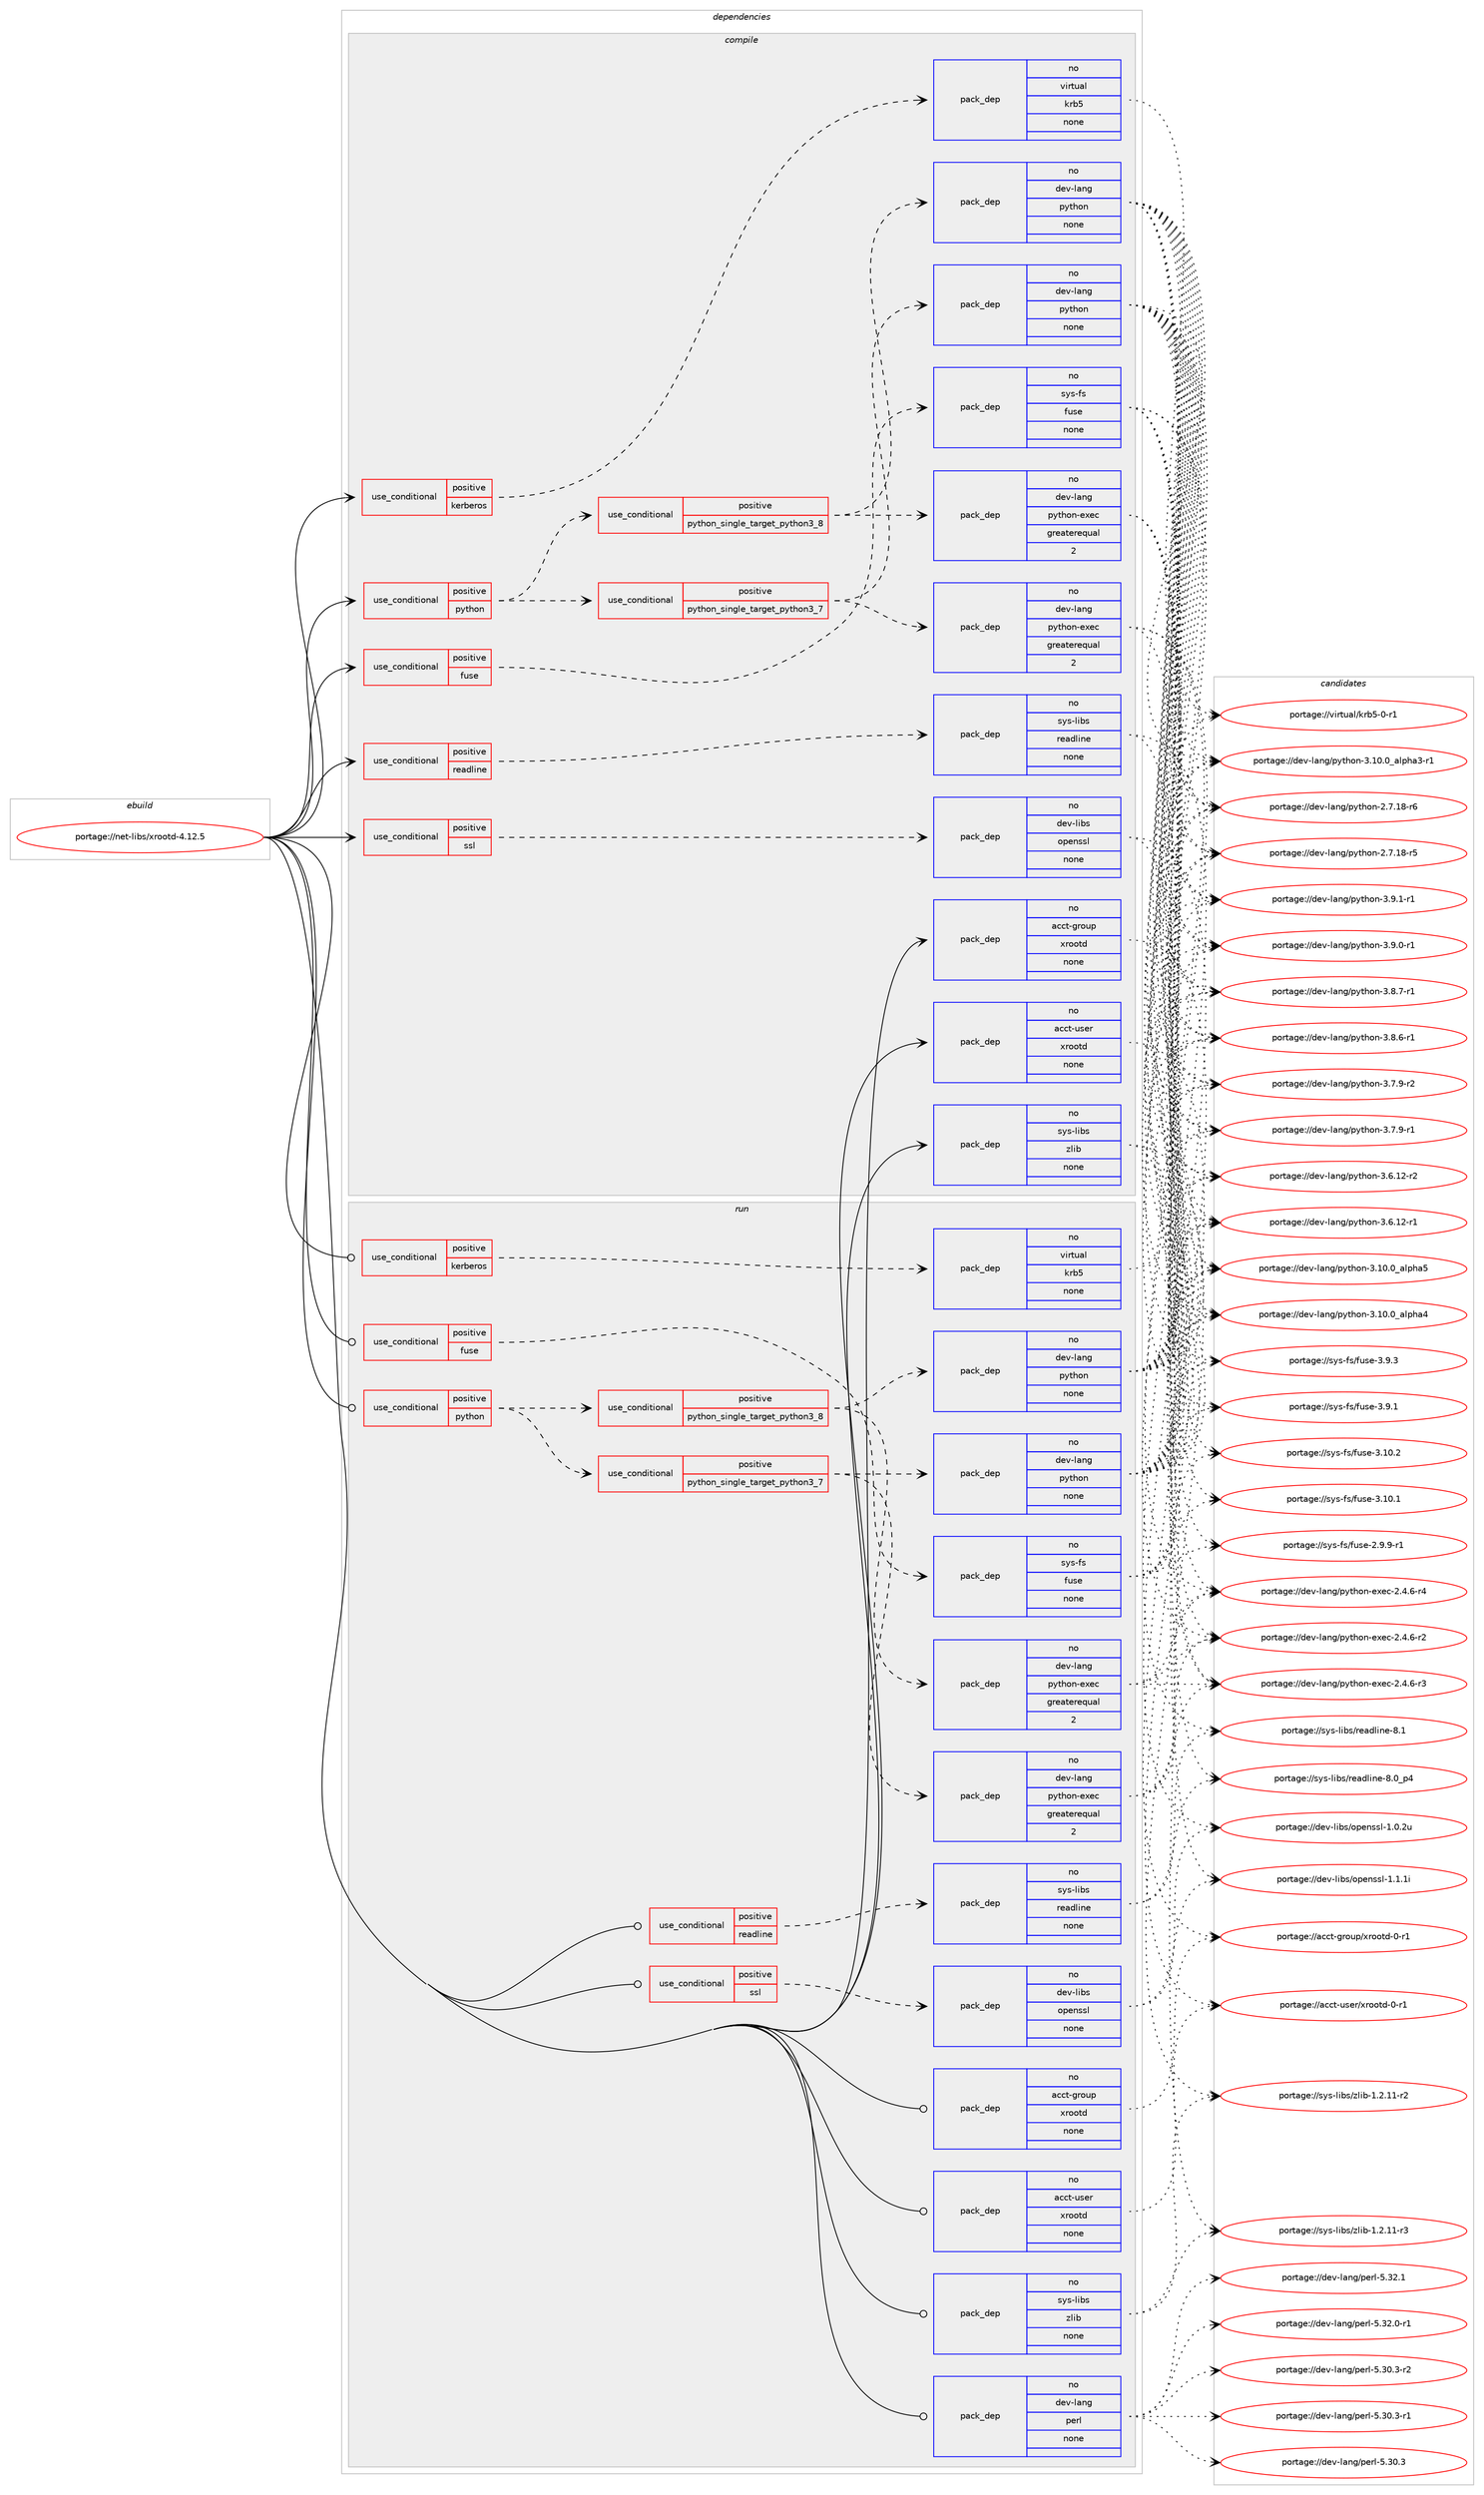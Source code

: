 digraph prolog {

# *************
# Graph options
# *************

newrank=true;
concentrate=true;
compound=true;
graph [rankdir=LR,fontname=Helvetica,fontsize=10,ranksep=1.5];#, ranksep=2.5, nodesep=0.2];
edge  [arrowhead=vee];
node  [fontname=Helvetica,fontsize=10];

# **********
# The ebuild
# **********

subgraph cluster_leftcol {
color=gray;
rank=same;
label=<<i>ebuild</i>>;
id [label="portage://net-libs/xrootd-4.12.5", color=red, width=4, href="../net-libs/xrootd-4.12.5.svg"];
}

# ****************
# The dependencies
# ****************

subgraph cluster_midcol {
color=gray;
label=<<i>dependencies</i>>;
subgraph cluster_compile {
fillcolor="#eeeeee";
style=filled;
label=<<i>compile</i>>;
subgraph cond6186 {
dependency19788 [label=<<TABLE BORDER="0" CELLBORDER="1" CELLSPACING="0" CELLPADDING="4"><TR><TD ROWSPAN="3" CELLPADDING="10">use_conditional</TD></TR><TR><TD>positive</TD></TR><TR><TD>fuse</TD></TR></TABLE>>, shape=none, color=red];
subgraph pack13419 {
dependency19789 [label=<<TABLE BORDER="0" CELLBORDER="1" CELLSPACING="0" CELLPADDING="4" WIDTH="220"><TR><TD ROWSPAN="6" CELLPADDING="30">pack_dep</TD></TR><TR><TD WIDTH="110">no</TD></TR><TR><TD>sys-fs</TD></TR><TR><TD>fuse</TD></TR><TR><TD>none</TD></TR><TR><TD></TD></TR></TABLE>>, shape=none, color=blue];
}
dependency19788:e -> dependency19789:w [weight=20,style="dashed",arrowhead="vee"];
}
id:e -> dependency19788:w [weight=20,style="solid",arrowhead="vee"];
subgraph cond6187 {
dependency19790 [label=<<TABLE BORDER="0" CELLBORDER="1" CELLSPACING="0" CELLPADDING="4"><TR><TD ROWSPAN="3" CELLPADDING="10">use_conditional</TD></TR><TR><TD>positive</TD></TR><TR><TD>kerberos</TD></TR></TABLE>>, shape=none, color=red];
subgraph pack13420 {
dependency19791 [label=<<TABLE BORDER="0" CELLBORDER="1" CELLSPACING="0" CELLPADDING="4" WIDTH="220"><TR><TD ROWSPAN="6" CELLPADDING="30">pack_dep</TD></TR><TR><TD WIDTH="110">no</TD></TR><TR><TD>virtual</TD></TR><TR><TD>krb5</TD></TR><TR><TD>none</TD></TR><TR><TD></TD></TR></TABLE>>, shape=none, color=blue];
}
dependency19790:e -> dependency19791:w [weight=20,style="dashed",arrowhead="vee"];
}
id:e -> dependency19790:w [weight=20,style="solid",arrowhead="vee"];
subgraph cond6188 {
dependency19792 [label=<<TABLE BORDER="0" CELLBORDER="1" CELLSPACING="0" CELLPADDING="4"><TR><TD ROWSPAN="3" CELLPADDING="10">use_conditional</TD></TR><TR><TD>positive</TD></TR><TR><TD>python</TD></TR></TABLE>>, shape=none, color=red];
subgraph cond6189 {
dependency19793 [label=<<TABLE BORDER="0" CELLBORDER="1" CELLSPACING="0" CELLPADDING="4"><TR><TD ROWSPAN="3" CELLPADDING="10">use_conditional</TD></TR><TR><TD>positive</TD></TR><TR><TD>python_single_target_python3_7</TD></TR></TABLE>>, shape=none, color=red];
subgraph pack13421 {
dependency19794 [label=<<TABLE BORDER="0" CELLBORDER="1" CELLSPACING="0" CELLPADDING="4" WIDTH="220"><TR><TD ROWSPAN="6" CELLPADDING="30">pack_dep</TD></TR><TR><TD WIDTH="110">no</TD></TR><TR><TD>dev-lang</TD></TR><TR><TD>python</TD></TR><TR><TD>none</TD></TR><TR><TD></TD></TR></TABLE>>, shape=none, color=blue];
}
dependency19793:e -> dependency19794:w [weight=20,style="dashed",arrowhead="vee"];
subgraph pack13422 {
dependency19795 [label=<<TABLE BORDER="0" CELLBORDER="1" CELLSPACING="0" CELLPADDING="4" WIDTH="220"><TR><TD ROWSPAN="6" CELLPADDING="30">pack_dep</TD></TR><TR><TD WIDTH="110">no</TD></TR><TR><TD>dev-lang</TD></TR><TR><TD>python-exec</TD></TR><TR><TD>greaterequal</TD></TR><TR><TD>2</TD></TR></TABLE>>, shape=none, color=blue];
}
dependency19793:e -> dependency19795:w [weight=20,style="dashed",arrowhead="vee"];
}
dependency19792:e -> dependency19793:w [weight=20,style="dashed",arrowhead="vee"];
subgraph cond6190 {
dependency19796 [label=<<TABLE BORDER="0" CELLBORDER="1" CELLSPACING="0" CELLPADDING="4"><TR><TD ROWSPAN="3" CELLPADDING="10">use_conditional</TD></TR><TR><TD>positive</TD></TR><TR><TD>python_single_target_python3_8</TD></TR></TABLE>>, shape=none, color=red];
subgraph pack13423 {
dependency19797 [label=<<TABLE BORDER="0" CELLBORDER="1" CELLSPACING="0" CELLPADDING="4" WIDTH="220"><TR><TD ROWSPAN="6" CELLPADDING="30">pack_dep</TD></TR><TR><TD WIDTH="110">no</TD></TR><TR><TD>dev-lang</TD></TR><TR><TD>python</TD></TR><TR><TD>none</TD></TR><TR><TD></TD></TR></TABLE>>, shape=none, color=blue];
}
dependency19796:e -> dependency19797:w [weight=20,style="dashed",arrowhead="vee"];
subgraph pack13424 {
dependency19798 [label=<<TABLE BORDER="0" CELLBORDER="1" CELLSPACING="0" CELLPADDING="4" WIDTH="220"><TR><TD ROWSPAN="6" CELLPADDING="30">pack_dep</TD></TR><TR><TD WIDTH="110">no</TD></TR><TR><TD>dev-lang</TD></TR><TR><TD>python-exec</TD></TR><TR><TD>greaterequal</TD></TR><TR><TD>2</TD></TR></TABLE>>, shape=none, color=blue];
}
dependency19796:e -> dependency19798:w [weight=20,style="dashed",arrowhead="vee"];
}
dependency19792:e -> dependency19796:w [weight=20,style="dashed",arrowhead="vee"];
}
id:e -> dependency19792:w [weight=20,style="solid",arrowhead="vee"];
subgraph cond6191 {
dependency19799 [label=<<TABLE BORDER="0" CELLBORDER="1" CELLSPACING="0" CELLPADDING="4"><TR><TD ROWSPAN="3" CELLPADDING="10">use_conditional</TD></TR><TR><TD>positive</TD></TR><TR><TD>readline</TD></TR></TABLE>>, shape=none, color=red];
subgraph pack13425 {
dependency19800 [label=<<TABLE BORDER="0" CELLBORDER="1" CELLSPACING="0" CELLPADDING="4" WIDTH="220"><TR><TD ROWSPAN="6" CELLPADDING="30">pack_dep</TD></TR><TR><TD WIDTH="110">no</TD></TR><TR><TD>sys-libs</TD></TR><TR><TD>readline</TD></TR><TR><TD>none</TD></TR><TR><TD></TD></TR></TABLE>>, shape=none, color=blue];
}
dependency19799:e -> dependency19800:w [weight=20,style="dashed",arrowhead="vee"];
}
id:e -> dependency19799:w [weight=20,style="solid",arrowhead="vee"];
subgraph cond6192 {
dependency19801 [label=<<TABLE BORDER="0" CELLBORDER="1" CELLSPACING="0" CELLPADDING="4"><TR><TD ROWSPAN="3" CELLPADDING="10">use_conditional</TD></TR><TR><TD>positive</TD></TR><TR><TD>ssl</TD></TR></TABLE>>, shape=none, color=red];
subgraph pack13426 {
dependency19802 [label=<<TABLE BORDER="0" CELLBORDER="1" CELLSPACING="0" CELLPADDING="4" WIDTH="220"><TR><TD ROWSPAN="6" CELLPADDING="30">pack_dep</TD></TR><TR><TD WIDTH="110">no</TD></TR><TR><TD>dev-libs</TD></TR><TR><TD>openssl</TD></TR><TR><TD>none</TD></TR><TR><TD></TD></TR></TABLE>>, shape=none, color=blue];
}
dependency19801:e -> dependency19802:w [weight=20,style="dashed",arrowhead="vee"];
}
id:e -> dependency19801:w [weight=20,style="solid",arrowhead="vee"];
subgraph pack13427 {
dependency19803 [label=<<TABLE BORDER="0" CELLBORDER="1" CELLSPACING="0" CELLPADDING="4" WIDTH="220"><TR><TD ROWSPAN="6" CELLPADDING="30">pack_dep</TD></TR><TR><TD WIDTH="110">no</TD></TR><TR><TD>acct-group</TD></TR><TR><TD>xrootd</TD></TR><TR><TD>none</TD></TR><TR><TD></TD></TR></TABLE>>, shape=none, color=blue];
}
id:e -> dependency19803:w [weight=20,style="solid",arrowhead="vee"];
subgraph pack13428 {
dependency19804 [label=<<TABLE BORDER="0" CELLBORDER="1" CELLSPACING="0" CELLPADDING="4" WIDTH="220"><TR><TD ROWSPAN="6" CELLPADDING="30">pack_dep</TD></TR><TR><TD WIDTH="110">no</TD></TR><TR><TD>acct-user</TD></TR><TR><TD>xrootd</TD></TR><TR><TD>none</TD></TR><TR><TD></TD></TR></TABLE>>, shape=none, color=blue];
}
id:e -> dependency19804:w [weight=20,style="solid",arrowhead="vee"];
subgraph pack13429 {
dependency19805 [label=<<TABLE BORDER="0" CELLBORDER="1" CELLSPACING="0" CELLPADDING="4" WIDTH="220"><TR><TD ROWSPAN="6" CELLPADDING="30">pack_dep</TD></TR><TR><TD WIDTH="110">no</TD></TR><TR><TD>sys-libs</TD></TR><TR><TD>zlib</TD></TR><TR><TD>none</TD></TR><TR><TD></TD></TR></TABLE>>, shape=none, color=blue];
}
id:e -> dependency19805:w [weight=20,style="solid",arrowhead="vee"];
}
subgraph cluster_compileandrun {
fillcolor="#eeeeee";
style=filled;
label=<<i>compile and run</i>>;
}
subgraph cluster_run {
fillcolor="#eeeeee";
style=filled;
label=<<i>run</i>>;
subgraph cond6193 {
dependency19806 [label=<<TABLE BORDER="0" CELLBORDER="1" CELLSPACING="0" CELLPADDING="4"><TR><TD ROWSPAN="3" CELLPADDING="10">use_conditional</TD></TR><TR><TD>positive</TD></TR><TR><TD>fuse</TD></TR></TABLE>>, shape=none, color=red];
subgraph pack13430 {
dependency19807 [label=<<TABLE BORDER="0" CELLBORDER="1" CELLSPACING="0" CELLPADDING="4" WIDTH="220"><TR><TD ROWSPAN="6" CELLPADDING="30">pack_dep</TD></TR><TR><TD WIDTH="110">no</TD></TR><TR><TD>sys-fs</TD></TR><TR><TD>fuse</TD></TR><TR><TD>none</TD></TR><TR><TD></TD></TR></TABLE>>, shape=none, color=blue];
}
dependency19806:e -> dependency19807:w [weight=20,style="dashed",arrowhead="vee"];
}
id:e -> dependency19806:w [weight=20,style="solid",arrowhead="odot"];
subgraph cond6194 {
dependency19808 [label=<<TABLE BORDER="0" CELLBORDER="1" CELLSPACING="0" CELLPADDING="4"><TR><TD ROWSPAN="3" CELLPADDING="10">use_conditional</TD></TR><TR><TD>positive</TD></TR><TR><TD>kerberos</TD></TR></TABLE>>, shape=none, color=red];
subgraph pack13431 {
dependency19809 [label=<<TABLE BORDER="0" CELLBORDER="1" CELLSPACING="0" CELLPADDING="4" WIDTH="220"><TR><TD ROWSPAN="6" CELLPADDING="30">pack_dep</TD></TR><TR><TD WIDTH="110">no</TD></TR><TR><TD>virtual</TD></TR><TR><TD>krb5</TD></TR><TR><TD>none</TD></TR><TR><TD></TD></TR></TABLE>>, shape=none, color=blue];
}
dependency19808:e -> dependency19809:w [weight=20,style="dashed",arrowhead="vee"];
}
id:e -> dependency19808:w [weight=20,style="solid",arrowhead="odot"];
subgraph cond6195 {
dependency19810 [label=<<TABLE BORDER="0" CELLBORDER="1" CELLSPACING="0" CELLPADDING="4"><TR><TD ROWSPAN="3" CELLPADDING="10">use_conditional</TD></TR><TR><TD>positive</TD></TR><TR><TD>python</TD></TR></TABLE>>, shape=none, color=red];
subgraph cond6196 {
dependency19811 [label=<<TABLE BORDER="0" CELLBORDER="1" CELLSPACING="0" CELLPADDING="4"><TR><TD ROWSPAN="3" CELLPADDING="10">use_conditional</TD></TR><TR><TD>positive</TD></TR><TR><TD>python_single_target_python3_7</TD></TR></TABLE>>, shape=none, color=red];
subgraph pack13432 {
dependency19812 [label=<<TABLE BORDER="0" CELLBORDER="1" CELLSPACING="0" CELLPADDING="4" WIDTH="220"><TR><TD ROWSPAN="6" CELLPADDING="30">pack_dep</TD></TR><TR><TD WIDTH="110">no</TD></TR><TR><TD>dev-lang</TD></TR><TR><TD>python</TD></TR><TR><TD>none</TD></TR><TR><TD></TD></TR></TABLE>>, shape=none, color=blue];
}
dependency19811:e -> dependency19812:w [weight=20,style="dashed",arrowhead="vee"];
subgraph pack13433 {
dependency19813 [label=<<TABLE BORDER="0" CELLBORDER="1" CELLSPACING="0" CELLPADDING="4" WIDTH="220"><TR><TD ROWSPAN="6" CELLPADDING="30">pack_dep</TD></TR><TR><TD WIDTH="110">no</TD></TR><TR><TD>dev-lang</TD></TR><TR><TD>python-exec</TD></TR><TR><TD>greaterequal</TD></TR><TR><TD>2</TD></TR></TABLE>>, shape=none, color=blue];
}
dependency19811:e -> dependency19813:w [weight=20,style="dashed",arrowhead="vee"];
}
dependency19810:e -> dependency19811:w [weight=20,style="dashed",arrowhead="vee"];
subgraph cond6197 {
dependency19814 [label=<<TABLE BORDER="0" CELLBORDER="1" CELLSPACING="0" CELLPADDING="4"><TR><TD ROWSPAN="3" CELLPADDING="10">use_conditional</TD></TR><TR><TD>positive</TD></TR><TR><TD>python_single_target_python3_8</TD></TR></TABLE>>, shape=none, color=red];
subgraph pack13434 {
dependency19815 [label=<<TABLE BORDER="0" CELLBORDER="1" CELLSPACING="0" CELLPADDING="4" WIDTH="220"><TR><TD ROWSPAN="6" CELLPADDING="30">pack_dep</TD></TR><TR><TD WIDTH="110">no</TD></TR><TR><TD>dev-lang</TD></TR><TR><TD>python</TD></TR><TR><TD>none</TD></TR><TR><TD></TD></TR></TABLE>>, shape=none, color=blue];
}
dependency19814:e -> dependency19815:w [weight=20,style="dashed",arrowhead="vee"];
subgraph pack13435 {
dependency19816 [label=<<TABLE BORDER="0" CELLBORDER="1" CELLSPACING="0" CELLPADDING="4" WIDTH="220"><TR><TD ROWSPAN="6" CELLPADDING="30">pack_dep</TD></TR><TR><TD WIDTH="110">no</TD></TR><TR><TD>dev-lang</TD></TR><TR><TD>python-exec</TD></TR><TR><TD>greaterequal</TD></TR><TR><TD>2</TD></TR></TABLE>>, shape=none, color=blue];
}
dependency19814:e -> dependency19816:w [weight=20,style="dashed",arrowhead="vee"];
}
dependency19810:e -> dependency19814:w [weight=20,style="dashed",arrowhead="vee"];
}
id:e -> dependency19810:w [weight=20,style="solid",arrowhead="odot"];
subgraph cond6198 {
dependency19817 [label=<<TABLE BORDER="0" CELLBORDER="1" CELLSPACING="0" CELLPADDING="4"><TR><TD ROWSPAN="3" CELLPADDING="10">use_conditional</TD></TR><TR><TD>positive</TD></TR><TR><TD>readline</TD></TR></TABLE>>, shape=none, color=red];
subgraph pack13436 {
dependency19818 [label=<<TABLE BORDER="0" CELLBORDER="1" CELLSPACING="0" CELLPADDING="4" WIDTH="220"><TR><TD ROWSPAN="6" CELLPADDING="30">pack_dep</TD></TR><TR><TD WIDTH="110">no</TD></TR><TR><TD>sys-libs</TD></TR><TR><TD>readline</TD></TR><TR><TD>none</TD></TR><TR><TD></TD></TR></TABLE>>, shape=none, color=blue];
}
dependency19817:e -> dependency19818:w [weight=20,style="dashed",arrowhead="vee"];
}
id:e -> dependency19817:w [weight=20,style="solid",arrowhead="odot"];
subgraph cond6199 {
dependency19819 [label=<<TABLE BORDER="0" CELLBORDER="1" CELLSPACING="0" CELLPADDING="4"><TR><TD ROWSPAN="3" CELLPADDING="10">use_conditional</TD></TR><TR><TD>positive</TD></TR><TR><TD>ssl</TD></TR></TABLE>>, shape=none, color=red];
subgraph pack13437 {
dependency19820 [label=<<TABLE BORDER="0" CELLBORDER="1" CELLSPACING="0" CELLPADDING="4" WIDTH="220"><TR><TD ROWSPAN="6" CELLPADDING="30">pack_dep</TD></TR><TR><TD WIDTH="110">no</TD></TR><TR><TD>dev-libs</TD></TR><TR><TD>openssl</TD></TR><TR><TD>none</TD></TR><TR><TD></TD></TR></TABLE>>, shape=none, color=blue];
}
dependency19819:e -> dependency19820:w [weight=20,style="dashed",arrowhead="vee"];
}
id:e -> dependency19819:w [weight=20,style="solid",arrowhead="odot"];
subgraph pack13438 {
dependency19821 [label=<<TABLE BORDER="0" CELLBORDER="1" CELLSPACING="0" CELLPADDING="4" WIDTH="220"><TR><TD ROWSPAN="6" CELLPADDING="30">pack_dep</TD></TR><TR><TD WIDTH="110">no</TD></TR><TR><TD>acct-group</TD></TR><TR><TD>xrootd</TD></TR><TR><TD>none</TD></TR><TR><TD></TD></TR></TABLE>>, shape=none, color=blue];
}
id:e -> dependency19821:w [weight=20,style="solid",arrowhead="odot"];
subgraph pack13439 {
dependency19822 [label=<<TABLE BORDER="0" CELLBORDER="1" CELLSPACING="0" CELLPADDING="4" WIDTH="220"><TR><TD ROWSPAN="6" CELLPADDING="30">pack_dep</TD></TR><TR><TD WIDTH="110">no</TD></TR><TR><TD>acct-user</TD></TR><TR><TD>xrootd</TD></TR><TR><TD>none</TD></TR><TR><TD></TD></TR></TABLE>>, shape=none, color=blue];
}
id:e -> dependency19822:w [weight=20,style="solid",arrowhead="odot"];
subgraph pack13440 {
dependency19823 [label=<<TABLE BORDER="0" CELLBORDER="1" CELLSPACING="0" CELLPADDING="4" WIDTH="220"><TR><TD ROWSPAN="6" CELLPADDING="30">pack_dep</TD></TR><TR><TD WIDTH="110">no</TD></TR><TR><TD>dev-lang</TD></TR><TR><TD>perl</TD></TR><TR><TD>none</TD></TR><TR><TD></TD></TR></TABLE>>, shape=none, color=blue];
}
id:e -> dependency19823:w [weight=20,style="solid",arrowhead="odot"];
subgraph pack13441 {
dependency19824 [label=<<TABLE BORDER="0" CELLBORDER="1" CELLSPACING="0" CELLPADDING="4" WIDTH="220"><TR><TD ROWSPAN="6" CELLPADDING="30">pack_dep</TD></TR><TR><TD WIDTH="110">no</TD></TR><TR><TD>sys-libs</TD></TR><TR><TD>zlib</TD></TR><TR><TD>none</TD></TR><TR><TD></TD></TR></TABLE>>, shape=none, color=blue];
}
id:e -> dependency19824:w [weight=20,style="solid",arrowhead="odot"];
}
}

# **************
# The candidates
# **************

subgraph cluster_choices {
rank=same;
color=gray;
label=<<i>candidates</i>>;

subgraph choice13419 {
color=black;
nodesep=1;
choice1151211154510211547102117115101455146574651 [label="portage://sys-fs/fuse-3.9.3", color=red, width=4,href="../sys-fs/fuse-3.9.3.svg"];
choice1151211154510211547102117115101455146574649 [label="portage://sys-fs/fuse-3.9.1", color=red, width=4,href="../sys-fs/fuse-3.9.1.svg"];
choice115121115451021154710211711510145514649484650 [label="portage://sys-fs/fuse-3.10.2", color=red, width=4,href="../sys-fs/fuse-3.10.2.svg"];
choice115121115451021154710211711510145514649484649 [label="portage://sys-fs/fuse-3.10.1", color=red, width=4,href="../sys-fs/fuse-3.10.1.svg"];
choice11512111545102115471021171151014550465746574511449 [label="portage://sys-fs/fuse-2.9.9-r1", color=red, width=4,href="../sys-fs/fuse-2.9.9-r1.svg"];
dependency19789:e -> choice1151211154510211547102117115101455146574651:w [style=dotted,weight="100"];
dependency19789:e -> choice1151211154510211547102117115101455146574649:w [style=dotted,weight="100"];
dependency19789:e -> choice115121115451021154710211711510145514649484650:w [style=dotted,weight="100"];
dependency19789:e -> choice115121115451021154710211711510145514649484649:w [style=dotted,weight="100"];
dependency19789:e -> choice11512111545102115471021171151014550465746574511449:w [style=dotted,weight="100"];
}
subgraph choice13420 {
color=black;
nodesep=1;
choice1181051141161179710847107114985345484511449 [label="portage://virtual/krb5-0-r1", color=red, width=4,href="../virtual/krb5-0-r1.svg"];
dependency19791:e -> choice1181051141161179710847107114985345484511449:w [style=dotted,weight="100"];
}
subgraph choice13421 {
color=black;
nodesep=1;
choice1001011184510897110103471121211161041111104551465746494511449 [label="portage://dev-lang/python-3.9.1-r1", color=red, width=4,href="../dev-lang/python-3.9.1-r1.svg"];
choice1001011184510897110103471121211161041111104551465746484511449 [label="portage://dev-lang/python-3.9.0-r1", color=red, width=4,href="../dev-lang/python-3.9.0-r1.svg"];
choice1001011184510897110103471121211161041111104551465646554511449 [label="portage://dev-lang/python-3.8.7-r1", color=red, width=4,href="../dev-lang/python-3.8.7-r1.svg"];
choice1001011184510897110103471121211161041111104551465646544511449 [label="portage://dev-lang/python-3.8.6-r1", color=red, width=4,href="../dev-lang/python-3.8.6-r1.svg"];
choice1001011184510897110103471121211161041111104551465546574511450 [label="portage://dev-lang/python-3.7.9-r2", color=red, width=4,href="../dev-lang/python-3.7.9-r2.svg"];
choice1001011184510897110103471121211161041111104551465546574511449 [label="portage://dev-lang/python-3.7.9-r1", color=red, width=4,href="../dev-lang/python-3.7.9-r1.svg"];
choice100101118451089711010347112121116104111110455146544649504511450 [label="portage://dev-lang/python-3.6.12-r2", color=red, width=4,href="../dev-lang/python-3.6.12-r2.svg"];
choice100101118451089711010347112121116104111110455146544649504511449 [label="portage://dev-lang/python-3.6.12-r1", color=red, width=4,href="../dev-lang/python-3.6.12-r1.svg"];
choice1001011184510897110103471121211161041111104551464948464895971081121049753 [label="portage://dev-lang/python-3.10.0_alpha5", color=red, width=4,href="../dev-lang/python-3.10.0_alpha5.svg"];
choice1001011184510897110103471121211161041111104551464948464895971081121049752 [label="portage://dev-lang/python-3.10.0_alpha4", color=red, width=4,href="../dev-lang/python-3.10.0_alpha4.svg"];
choice10010111845108971101034711212111610411111045514649484648959710811210497514511449 [label="portage://dev-lang/python-3.10.0_alpha3-r1", color=red, width=4,href="../dev-lang/python-3.10.0_alpha3-r1.svg"];
choice100101118451089711010347112121116104111110455046554649564511454 [label="portage://dev-lang/python-2.7.18-r6", color=red, width=4,href="../dev-lang/python-2.7.18-r6.svg"];
choice100101118451089711010347112121116104111110455046554649564511453 [label="portage://dev-lang/python-2.7.18-r5", color=red, width=4,href="../dev-lang/python-2.7.18-r5.svg"];
dependency19794:e -> choice1001011184510897110103471121211161041111104551465746494511449:w [style=dotted,weight="100"];
dependency19794:e -> choice1001011184510897110103471121211161041111104551465746484511449:w [style=dotted,weight="100"];
dependency19794:e -> choice1001011184510897110103471121211161041111104551465646554511449:w [style=dotted,weight="100"];
dependency19794:e -> choice1001011184510897110103471121211161041111104551465646544511449:w [style=dotted,weight="100"];
dependency19794:e -> choice1001011184510897110103471121211161041111104551465546574511450:w [style=dotted,weight="100"];
dependency19794:e -> choice1001011184510897110103471121211161041111104551465546574511449:w [style=dotted,weight="100"];
dependency19794:e -> choice100101118451089711010347112121116104111110455146544649504511450:w [style=dotted,weight="100"];
dependency19794:e -> choice100101118451089711010347112121116104111110455146544649504511449:w [style=dotted,weight="100"];
dependency19794:e -> choice1001011184510897110103471121211161041111104551464948464895971081121049753:w [style=dotted,weight="100"];
dependency19794:e -> choice1001011184510897110103471121211161041111104551464948464895971081121049752:w [style=dotted,weight="100"];
dependency19794:e -> choice10010111845108971101034711212111610411111045514649484648959710811210497514511449:w [style=dotted,weight="100"];
dependency19794:e -> choice100101118451089711010347112121116104111110455046554649564511454:w [style=dotted,weight="100"];
dependency19794:e -> choice100101118451089711010347112121116104111110455046554649564511453:w [style=dotted,weight="100"];
}
subgraph choice13422 {
color=black;
nodesep=1;
choice10010111845108971101034711212111610411111045101120101994550465246544511452 [label="portage://dev-lang/python-exec-2.4.6-r4", color=red, width=4,href="../dev-lang/python-exec-2.4.6-r4.svg"];
choice10010111845108971101034711212111610411111045101120101994550465246544511451 [label="portage://dev-lang/python-exec-2.4.6-r3", color=red, width=4,href="../dev-lang/python-exec-2.4.6-r3.svg"];
choice10010111845108971101034711212111610411111045101120101994550465246544511450 [label="portage://dev-lang/python-exec-2.4.6-r2", color=red, width=4,href="../dev-lang/python-exec-2.4.6-r2.svg"];
dependency19795:e -> choice10010111845108971101034711212111610411111045101120101994550465246544511452:w [style=dotted,weight="100"];
dependency19795:e -> choice10010111845108971101034711212111610411111045101120101994550465246544511451:w [style=dotted,weight="100"];
dependency19795:e -> choice10010111845108971101034711212111610411111045101120101994550465246544511450:w [style=dotted,weight="100"];
}
subgraph choice13423 {
color=black;
nodesep=1;
choice1001011184510897110103471121211161041111104551465746494511449 [label="portage://dev-lang/python-3.9.1-r1", color=red, width=4,href="../dev-lang/python-3.9.1-r1.svg"];
choice1001011184510897110103471121211161041111104551465746484511449 [label="portage://dev-lang/python-3.9.0-r1", color=red, width=4,href="../dev-lang/python-3.9.0-r1.svg"];
choice1001011184510897110103471121211161041111104551465646554511449 [label="portage://dev-lang/python-3.8.7-r1", color=red, width=4,href="../dev-lang/python-3.8.7-r1.svg"];
choice1001011184510897110103471121211161041111104551465646544511449 [label="portage://dev-lang/python-3.8.6-r1", color=red, width=4,href="../dev-lang/python-3.8.6-r1.svg"];
choice1001011184510897110103471121211161041111104551465546574511450 [label="portage://dev-lang/python-3.7.9-r2", color=red, width=4,href="../dev-lang/python-3.7.9-r2.svg"];
choice1001011184510897110103471121211161041111104551465546574511449 [label="portage://dev-lang/python-3.7.9-r1", color=red, width=4,href="../dev-lang/python-3.7.9-r1.svg"];
choice100101118451089711010347112121116104111110455146544649504511450 [label="portage://dev-lang/python-3.6.12-r2", color=red, width=4,href="../dev-lang/python-3.6.12-r2.svg"];
choice100101118451089711010347112121116104111110455146544649504511449 [label="portage://dev-lang/python-3.6.12-r1", color=red, width=4,href="../dev-lang/python-3.6.12-r1.svg"];
choice1001011184510897110103471121211161041111104551464948464895971081121049753 [label="portage://dev-lang/python-3.10.0_alpha5", color=red, width=4,href="../dev-lang/python-3.10.0_alpha5.svg"];
choice1001011184510897110103471121211161041111104551464948464895971081121049752 [label="portage://dev-lang/python-3.10.0_alpha4", color=red, width=4,href="../dev-lang/python-3.10.0_alpha4.svg"];
choice10010111845108971101034711212111610411111045514649484648959710811210497514511449 [label="portage://dev-lang/python-3.10.0_alpha3-r1", color=red, width=4,href="../dev-lang/python-3.10.0_alpha3-r1.svg"];
choice100101118451089711010347112121116104111110455046554649564511454 [label="portage://dev-lang/python-2.7.18-r6", color=red, width=4,href="../dev-lang/python-2.7.18-r6.svg"];
choice100101118451089711010347112121116104111110455046554649564511453 [label="portage://dev-lang/python-2.7.18-r5", color=red, width=4,href="../dev-lang/python-2.7.18-r5.svg"];
dependency19797:e -> choice1001011184510897110103471121211161041111104551465746494511449:w [style=dotted,weight="100"];
dependency19797:e -> choice1001011184510897110103471121211161041111104551465746484511449:w [style=dotted,weight="100"];
dependency19797:e -> choice1001011184510897110103471121211161041111104551465646554511449:w [style=dotted,weight="100"];
dependency19797:e -> choice1001011184510897110103471121211161041111104551465646544511449:w [style=dotted,weight="100"];
dependency19797:e -> choice1001011184510897110103471121211161041111104551465546574511450:w [style=dotted,weight="100"];
dependency19797:e -> choice1001011184510897110103471121211161041111104551465546574511449:w [style=dotted,weight="100"];
dependency19797:e -> choice100101118451089711010347112121116104111110455146544649504511450:w [style=dotted,weight="100"];
dependency19797:e -> choice100101118451089711010347112121116104111110455146544649504511449:w [style=dotted,weight="100"];
dependency19797:e -> choice1001011184510897110103471121211161041111104551464948464895971081121049753:w [style=dotted,weight="100"];
dependency19797:e -> choice1001011184510897110103471121211161041111104551464948464895971081121049752:w [style=dotted,weight="100"];
dependency19797:e -> choice10010111845108971101034711212111610411111045514649484648959710811210497514511449:w [style=dotted,weight="100"];
dependency19797:e -> choice100101118451089711010347112121116104111110455046554649564511454:w [style=dotted,weight="100"];
dependency19797:e -> choice100101118451089711010347112121116104111110455046554649564511453:w [style=dotted,weight="100"];
}
subgraph choice13424 {
color=black;
nodesep=1;
choice10010111845108971101034711212111610411111045101120101994550465246544511452 [label="portage://dev-lang/python-exec-2.4.6-r4", color=red, width=4,href="../dev-lang/python-exec-2.4.6-r4.svg"];
choice10010111845108971101034711212111610411111045101120101994550465246544511451 [label="portage://dev-lang/python-exec-2.4.6-r3", color=red, width=4,href="../dev-lang/python-exec-2.4.6-r3.svg"];
choice10010111845108971101034711212111610411111045101120101994550465246544511450 [label="portage://dev-lang/python-exec-2.4.6-r2", color=red, width=4,href="../dev-lang/python-exec-2.4.6-r2.svg"];
dependency19798:e -> choice10010111845108971101034711212111610411111045101120101994550465246544511452:w [style=dotted,weight="100"];
dependency19798:e -> choice10010111845108971101034711212111610411111045101120101994550465246544511451:w [style=dotted,weight="100"];
dependency19798:e -> choice10010111845108971101034711212111610411111045101120101994550465246544511450:w [style=dotted,weight="100"];
}
subgraph choice13425 {
color=black;
nodesep=1;
choice1151211154510810598115471141019710010810511010145564649 [label="portage://sys-libs/readline-8.1", color=red, width=4,href="../sys-libs/readline-8.1.svg"];
choice11512111545108105981154711410197100108105110101455646489511252 [label="portage://sys-libs/readline-8.0_p4", color=red, width=4,href="../sys-libs/readline-8.0_p4.svg"];
dependency19800:e -> choice1151211154510810598115471141019710010810511010145564649:w [style=dotted,weight="100"];
dependency19800:e -> choice11512111545108105981154711410197100108105110101455646489511252:w [style=dotted,weight="100"];
}
subgraph choice13426 {
color=black;
nodesep=1;
choice100101118451081059811547111112101110115115108454946494649105 [label="portage://dev-libs/openssl-1.1.1i", color=red, width=4,href="../dev-libs/openssl-1.1.1i.svg"];
choice100101118451081059811547111112101110115115108454946484650117 [label="portage://dev-libs/openssl-1.0.2u", color=red, width=4,href="../dev-libs/openssl-1.0.2u.svg"];
dependency19802:e -> choice100101118451081059811547111112101110115115108454946494649105:w [style=dotted,weight="100"];
dependency19802:e -> choice100101118451081059811547111112101110115115108454946484650117:w [style=dotted,weight="100"];
}
subgraph choice13427 {
color=black;
nodesep=1;
choice979999116451031141111171124712011411111111610045484511449 [label="portage://acct-group/xrootd-0-r1", color=red, width=4,href="../acct-group/xrootd-0-r1.svg"];
dependency19803:e -> choice979999116451031141111171124712011411111111610045484511449:w [style=dotted,weight="100"];
}
subgraph choice13428 {
color=black;
nodesep=1;
choice979999116451171151011144712011411111111610045484511449 [label="portage://acct-user/xrootd-0-r1", color=red, width=4,href="../acct-user/xrootd-0-r1.svg"];
dependency19804:e -> choice979999116451171151011144712011411111111610045484511449:w [style=dotted,weight="100"];
}
subgraph choice13429 {
color=black;
nodesep=1;
choice11512111545108105981154712210810598454946504649494511451 [label="portage://sys-libs/zlib-1.2.11-r3", color=red, width=4,href="../sys-libs/zlib-1.2.11-r3.svg"];
choice11512111545108105981154712210810598454946504649494511450 [label="portage://sys-libs/zlib-1.2.11-r2", color=red, width=4,href="../sys-libs/zlib-1.2.11-r2.svg"];
dependency19805:e -> choice11512111545108105981154712210810598454946504649494511451:w [style=dotted,weight="100"];
dependency19805:e -> choice11512111545108105981154712210810598454946504649494511450:w [style=dotted,weight="100"];
}
subgraph choice13430 {
color=black;
nodesep=1;
choice1151211154510211547102117115101455146574651 [label="portage://sys-fs/fuse-3.9.3", color=red, width=4,href="../sys-fs/fuse-3.9.3.svg"];
choice1151211154510211547102117115101455146574649 [label="portage://sys-fs/fuse-3.9.1", color=red, width=4,href="../sys-fs/fuse-3.9.1.svg"];
choice115121115451021154710211711510145514649484650 [label="portage://sys-fs/fuse-3.10.2", color=red, width=4,href="../sys-fs/fuse-3.10.2.svg"];
choice115121115451021154710211711510145514649484649 [label="portage://sys-fs/fuse-3.10.1", color=red, width=4,href="../sys-fs/fuse-3.10.1.svg"];
choice11512111545102115471021171151014550465746574511449 [label="portage://sys-fs/fuse-2.9.9-r1", color=red, width=4,href="../sys-fs/fuse-2.9.9-r1.svg"];
dependency19807:e -> choice1151211154510211547102117115101455146574651:w [style=dotted,weight="100"];
dependency19807:e -> choice1151211154510211547102117115101455146574649:w [style=dotted,weight="100"];
dependency19807:e -> choice115121115451021154710211711510145514649484650:w [style=dotted,weight="100"];
dependency19807:e -> choice115121115451021154710211711510145514649484649:w [style=dotted,weight="100"];
dependency19807:e -> choice11512111545102115471021171151014550465746574511449:w [style=dotted,weight="100"];
}
subgraph choice13431 {
color=black;
nodesep=1;
choice1181051141161179710847107114985345484511449 [label="portage://virtual/krb5-0-r1", color=red, width=4,href="../virtual/krb5-0-r1.svg"];
dependency19809:e -> choice1181051141161179710847107114985345484511449:w [style=dotted,weight="100"];
}
subgraph choice13432 {
color=black;
nodesep=1;
choice1001011184510897110103471121211161041111104551465746494511449 [label="portage://dev-lang/python-3.9.1-r1", color=red, width=4,href="../dev-lang/python-3.9.1-r1.svg"];
choice1001011184510897110103471121211161041111104551465746484511449 [label="portage://dev-lang/python-3.9.0-r1", color=red, width=4,href="../dev-lang/python-3.9.0-r1.svg"];
choice1001011184510897110103471121211161041111104551465646554511449 [label="portage://dev-lang/python-3.8.7-r1", color=red, width=4,href="../dev-lang/python-3.8.7-r1.svg"];
choice1001011184510897110103471121211161041111104551465646544511449 [label="portage://dev-lang/python-3.8.6-r1", color=red, width=4,href="../dev-lang/python-3.8.6-r1.svg"];
choice1001011184510897110103471121211161041111104551465546574511450 [label="portage://dev-lang/python-3.7.9-r2", color=red, width=4,href="../dev-lang/python-3.7.9-r2.svg"];
choice1001011184510897110103471121211161041111104551465546574511449 [label="portage://dev-lang/python-3.7.9-r1", color=red, width=4,href="../dev-lang/python-3.7.9-r1.svg"];
choice100101118451089711010347112121116104111110455146544649504511450 [label="portage://dev-lang/python-3.6.12-r2", color=red, width=4,href="../dev-lang/python-3.6.12-r2.svg"];
choice100101118451089711010347112121116104111110455146544649504511449 [label="portage://dev-lang/python-3.6.12-r1", color=red, width=4,href="../dev-lang/python-3.6.12-r1.svg"];
choice1001011184510897110103471121211161041111104551464948464895971081121049753 [label="portage://dev-lang/python-3.10.0_alpha5", color=red, width=4,href="../dev-lang/python-3.10.0_alpha5.svg"];
choice1001011184510897110103471121211161041111104551464948464895971081121049752 [label="portage://dev-lang/python-3.10.0_alpha4", color=red, width=4,href="../dev-lang/python-3.10.0_alpha4.svg"];
choice10010111845108971101034711212111610411111045514649484648959710811210497514511449 [label="portage://dev-lang/python-3.10.0_alpha3-r1", color=red, width=4,href="../dev-lang/python-3.10.0_alpha3-r1.svg"];
choice100101118451089711010347112121116104111110455046554649564511454 [label="portage://dev-lang/python-2.7.18-r6", color=red, width=4,href="../dev-lang/python-2.7.18-r6.svg"];
choice100101118451089711010347112121116104111110455046554649564511453 [label="portage://dev-lang/python-2.7.18-r5", color=red, width=4,href="../dev-lang/python-2.7.18-r5.svg"];
dependency19812:e -> choice1001011184510897110103471121211161041111104551465746494511449:w [style=dotted,weight="100"];
dependency19812:e -> choice1001011184510897110103471121211161041111104551465746484511449:w [style=dotted,weight="100"];
dependency19812:e -> choice1001011184510897110103471121211161041111104551465646554511449:w [style=dotted,weight="100"];
dependency19812:e -> choice1001011184510897110103471121211161041111104551465646544511449:w [style=dotted,weight="100"];
dependency19812:e -> choice1001011184510897110103471121211161041111104551465546574511450:w [style=dotted,weight="100"];
dependency19812:e -> choice1001011184510897110103471121211161041111104551465546574511449:w [style=dotted,weight="100"];
dependency19812:e -> choice100101118451089711010347112121116104111110455146544649504511450:w [style=dotted,weight="100"];
dependency19812:e -> choice100101118451089711010347112121116104111110455146544649504511449:w [style=dotted,weight="100"];
dependency19812:e -> choice1001011184510897110103471121211161041111104551464948464895971081121049753:w [style=dotted,weight="100"];
dependency19812:e -> choice1001011184510897110103471121211161041111104551464948464895971081121049752:w [style=dotted,weight="100"];
dependency19812:e -> choice10010111845108971101034711212111610411111045514649484648959710811210497514511449:w [style=dotted,weight="100"];
dependency19812:e -> choice100101118451089711010347112121116104111110455046554649564511454:w [style=dotted,weight="100"];
dependency19812:e -> choice100101118451089711010347112121116104111110455046554649564511453:w [style=dotted,weight="100"];
}
subgraph choice13433 {
color=black;
nodesep=1;
choice10010111845108971101034711212111610411111045101120101994550465246544511452 [label="portage://dev-lang/python-exec-2.4.6-r4", color=red, width=4,href="../dev-lang/python-exec-2.4.6-r4.svg"];
choice10010111845108971101034711212111610411111045101120101994550465246544511451 [label="portage://dev-lang/python-exec-2.4.6-r3", color=red, width=4,href="../dev-lang/python-exec-2.4.6-r3.svg"];
choice10010111845108971101034711212111610411111045101120101994550465246544511450 [label="portage://dev-lang/python-exec-2.4.6-r2", color=red, width=4,href="../dev-lang/python-exec-2.4.6-r2.svg"];
dependency19813:e -> choice10010111845108971101034711212111610411111045101120101994550465246544511452:w [style=dotted,weight="100"];
dependency19813:e -> choice10010111845108971101034711212111610411111045101120101994550465246544511451:w [style=dotted,weight="100"];
dependency19813:e -> choice10010111845108971101034711212111610411111045101120101994550465246544511450:w [style=dotted,weight="100"];
}
subgraph choice13434 {
color=black;
nodesep=1;
choice1001011184510897110103471121211161041111104551465746494511449 [label="portage://dev-lang/python-3.9.1-r1", color=red, width=4,href="../dev-lang/python-3.9.1-r1.svg"];
choice1001011184510897110103471121211161041111104551465746484511449 [label="portage://dev-lang/python-3.9.0-r1", color=red, width=4,href="../dev-lang/python-3.9.0-r1.svg"];
choice1001011184510897110103471121211161041111104551465646554511449 [label="portage://dev-lang/python-3.8.7-r1", color=red, width=4,href="../dev-lang/python-3.8.7-r1.svg"];
choice1001011184510897110103471121211161041111104551465646544511449 [label="portage://dev-lang/python-3.8.6-r1", color=red, width=4,href="../dev-lang/python-3.8.6-r1.svg"];
choice1001011184510897110103471121211161041111104551465546574511450 [label="portage://dev-lang/python-3.7.9-r2", color=red, width=4,href="../dev-lang/python-3.7.9-r2.svg"];
choice1001011184510897110103471121211161041111104551465546574511449 [label="portage://dev-lang/python-3.7.9-r1", color=red, width=4,href="../dev-lang/python-3.7.9-r1.svg"];
choice100101118451089711010347112121116104111110455146544649504511450 [label="portage://dev-lang/python-3.6.12-r2", color=red, width=4,href="../dev-lang/python-3.6.12-r2.svg"];
choice100101118451089711010347112121116104111110455146544649504511449 [label="portage://dev-lang/python-3.6.12-r1", color=red, width=4,href="../dev-lang/python-3.6.12-r1.svg"];
choice1001011184510897110103471121211161041111104551464948464895971081121049753 [label="portage://dev-lang/python-3.10.0_alpha5", color=red, width=4,href="../dev-lang/python-3.10.0_alpha5.svg"];
choice1001011184510897110103471121211161041111104551464948464895971081121049752 [label="portage://dev-lang/python-3.10.0_alpha4", color=red, width=4,href="../dev-lang/python-3.10.0_alpha4.svg"];
choice10010111845108971101034711212111610411111045514649484648959710811210497514511449 [label="portage://dev-lang/python-3.10.0_alpha3-r1", color=red, width=4,href="../dev-lang/python-3.10.0_alpha3-r1.svg"];
choice100101118451089711010347112121116104111110455046554649564511454 [label="portage://dev-lang/python-2.7.18-r6", color=red, width=4,href="../dev-lang/python-2.7.18-r6.svg"];
choice100101118451089711010347112121116104111110455046554649564511453 [label="portage://dev-lang/python-2.7.18-r5", color=red, width=4,href="../dev-lang/python-2.7.18-r5.svg"];
dependency19815:e -> choice1001011184510897110103471121211161041111104551465746494511449:w [style=dotted,weight="100"];
dependency19815:e -> choice1001011184510897110103471121211161041111104551465746484511449:w [style=dotted,weight="100"];
dependency19815:e -> choice1001011184510897110103471121211161041111104551465646554511449:w [style=dotted,weight="100"];
dependency19815:e -> choice1001011184510897110103471121211161041111104551465646544511449:w [style=dotted,weight="100"];
dependency19815:e -> choice1001011184510897110103471121211161041111104551465546574511450:w [style=dotted,weight="100"];
dependency19815:e -> choice1001011184510897110103471121211161041111104551465546574511449:w [style=dotted,weight="100"];
dependency19815:e -> choice100101118451089711010347112121116104111110455146544649504511450:w [style=dotted,weight="100"];
dependency19815:e -> choice100101118451089711010347112121116104111110455146544649504511449:w [style=dotted,weight="100"];
dependency19815:e -> choice1001011184510897110103471121211161041111104551464948464895971081121049753:w [style=dotted,weight="100"];
dependency19815:e -> choice1001011184510897110103471121211161041111104551464948464895971081121049752:w [style=dotted,weight="100"];
dependency19815:e -> choice10010111845108971101034711212111610411111045514649484648959710811210497514511449:w [style=dotted,weight="100"];
dependency19815:e -> choice100101118451089711010347112121116104111110455046554649564511454:w [style=dotted,weight="100"];
dependency19815:e -> choice100101118451089711010347112121116104111110455046554649564511453:w [style=dotted,weight="100"];
}
subgraph choice13435 {
color=black;
nodesep=1;
choice10010111845108971101034711212111610411111045101120101994550465246544511452 [label="portage://dev-lang/python-exec-2.4.6-r4", color=red, width=4,href="../dev-lang/python-exec-2.4.6-r4.svg"];
choice10010111845108971101034711212111610411111045101120101994550465246544511451 [label="portage://dev-lang/python-exec-2.4.6-r3", color=red, width=4,href="../dev-lang/python-exec-2.4.6-r3.svg"];
choice10010111845108971101034711212111610411111045101120101994550465246544511450 [label="portage://dev-lang/python-exec-2.4.6-r2", color=red, width=4,href="../dev-lang/python-exec-2.4.6-r2.svg"];
dependency19816:e -> choice10010111845108971101034711212111610411111045101120101994550465246544511452:w [style=dotted,weight="100"];
dependency19816:e -> choice10010111845108971101034711212111610411111045101120101994550465246544511451:w [style=dotted,weight="100"];
dependency19816:e -> choice10010111845108971101034711212111610411111045101120101994550465246544511450:w [style=dotted,weight="100"];
}
subgraph choice13436 {
color=black;
nodesep=1;
choice1151211154510810598115471141019710010810511010145564649 [label="portage://sys-libs/readline-8.1", color=red, width=4,href="../sys-libs/readline-8.1.svg"];
choice11512111545108105981154711410197100108105110101455646489511252 [label="portage://sys-libs/readline-8.0_p4", color=red, width=4,href="../sys-libs/readline-8.0_p4.svg"];
dependency19818:e -> choice1151211154510810598115471141019710010810511010145564649:w [style=dotted,weight="100"];
dependency19818:e -> choice11512111545108105981154711410197100108105110101455646489511252:w [style=dotted,weight="100"];
}
subgraph choice13437 {
color=black;
nodesep=1;
choice100101118451081059811547111112101110115115108454946494649105 [label="portage://dev-libs/openssl-1.1.1i", color=red, width=4,href="../dev-libs/openssl-1.1.1i.svg"];
choice100101118451081059811547111112101110115115108454946484650117 [label="portage://dev-libs/openssl-1.0.2u", color=red, width=4,href="../dev-libs/openssl-1.0.2u.svg"];
dependency19820:e -> choice100101118451081059811547111112101110115115108454946494649105:w [style=dotted,weight="100"];
dependency19820:e -> choice100101118451081059811547111112101110115115108454946484650117:w [style=dotted,weight="100"];
}
subgraph choice13438 {
color=black;
nodesep=1;
choice979999116451031141111171124712011411111111610045484511449 [label="portage://acct-group/xrootd-0-r1", color=red, width=4,href="../acct-group/xrootd-0-r1.svg"];
dependency19821:e -> choice979999116451031141111171124712011411111111610045484511449:w [style=dotted,weight="100"];
}
subgraph choice13439 {
color=black;
nodesep=1;
choice979999116451171151011144712011411111111610045484511449 [label="portage://acct-user/xrootd-0-r1", color=red, width=4,href="../acct-user/xrootd-0-r1.svg"];
dependency19822:e -> choice979999116451171151011144712011411111111610045484511449:w [style=dotted,weight="100"];
}
subgraph choice13440 {
color=black;
nodesep=1;
choice10010111845108971101034711210111410845534651504649 [label="portage://dev-lang/perl-5.32.1", color=red, width=4,href="../dev-lang/perl-5.32.1.svg"];
choice100101118451089711010347112101114108455346515046484511449 [label="portage://dev-lang/perl-5.32.0-r1", color=red, width=4,href="../dev-lang/perl-5.32.0-r1.svg"];
choice100101118451089711010347112101114108455346514846514511450 [label="portage://dev-lang/perl-5.30.3-r2", color=red, width=4,href="../dev-lang/perl-5.30.3-r2.svg"];
choice100101118451089711010347112101114108455346514846514511449 [label="portage://dev-lang/perl-5.30.3-r1", color=red, width=4,href="../dev-lang/perl-5.30.3-r1.svg"];
choice10010111845108971101034711210111410845534651484651 [label="portage://dev-lang/perl-5.30.3", color=red, width=4,href="../dev-lang/perl-5.30.3.svg"];
dependency19823:e -> choice10010111845108971101034711210111410845534651504649:w [style=dotted,weight="100"];
dependency19823:e -> choice100101118451089711010347112101114108455346515046484511449:w [style=dotted,weight="100"];
dependency19823:e -> choice100101118451089711010347112101114108455346514846514511450:w [style=dotted,weight="100"];
dependency19823:e -> choice100101118451089711010347112101114108455346514846514511449:w [style=dotted,weight="100"];
dependency19823:e -> choice10010111845108971101034711210111410845534651484651:w [style=dotted,weight="100"];
}
subgraph choice13441 {
color=black;
nodesep=1;
choice11512111545108105981154712210810598454946504649494511451 [label="portage://sys-libs/zlib-1.2.11-r3", color=red, width=4,href="../sys-libs/zlib-1.2.11-r3.svg"];
choice11512111545108105981154712210810598454946504649494511450 [label="portage://sys-libs/zlib-1.2.11-r2", color=red, width=4,href="../sys-libs/zlib-1.2.11-r2.svg"];
dependency19824:e -> choice11512111545108105981154712210810598454946504649494511451:w [style=dotted,weight="100"];
dependency19824:e -> choice11512111545108105981154712210810598454946504649494511450:w [style=dotted,weight="100"];
}
}

}
